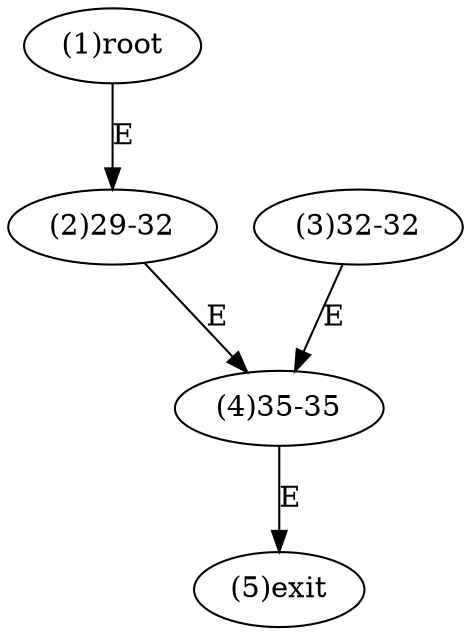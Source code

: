 digraph "" { 
1[ label="(1)root"];
2[ label="(2)29-32"];
3[ label="(3)32-32"];
4[ label="(4)35-35"];
5[ label="(5)exit"];
1->2[ label="E"];
2->4[ label="E"];
3->4[ label="E"];
4->5[ label="E"];
}